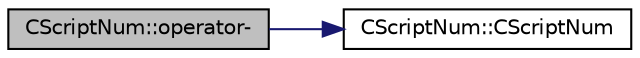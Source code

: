digraph "CScriptNum::operator-"
{
  edge [fontname="Helvetica",fontsize="10",labelfontname="Helvetica",labelfontsize="10"];
  node [fontname="Helvetica",fontsize="10",shape=record];
  rankdir="LR";
  Node25 [label="CScriptNum::operator-",height=0.2,width=0.4,color="black", fillcolor="grey75", style="filled", fontcolor="black"];
  Node25 -> Node26 [color="midnightblue",fontsize="10",style="solid",fontname="Helvetica"];
  Node26 [label="CScriptNum::CScriptNum",height=0.2,width=0.4,color="black", fillcolor="white", style="filled",URL="$class_c_script_num.html#abd546b6e7786ba70aeeb81e218d055bc",tooltip="Numeric opcodes (OP_1ADD, etc) are restricted to operating on 4-byte integers. "];
}
